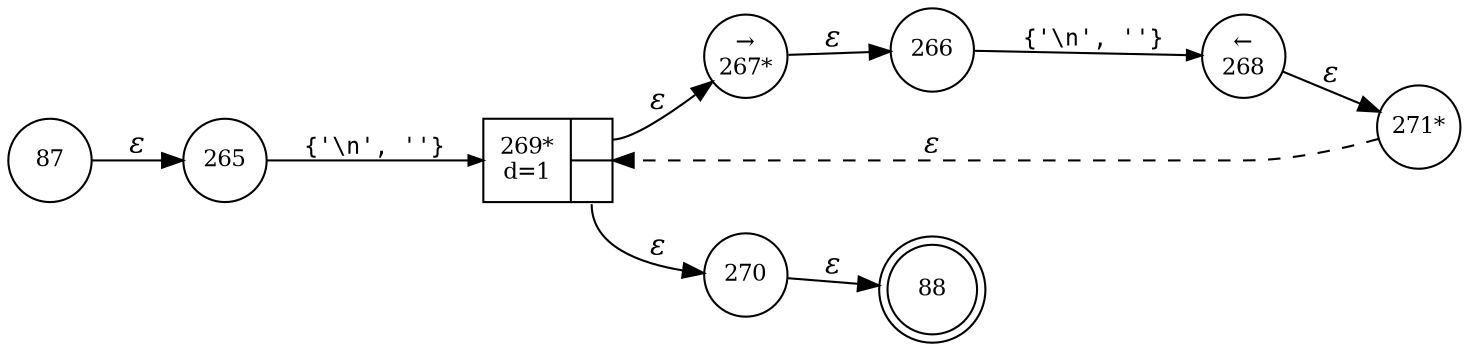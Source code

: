 digraph ATN {
rankdir=LR;
s88[fontsize=11, label="88", shape=doublecircle, fixedsize=true, width=.6];
s87[fontsize=11,label="87", shape=circle, fixedsize=true, width=.55, peripheries=1];
s265[fontsize=11,label="265", shape=circle, fixedsize=true, width=.55, peripheries=1];
s266[fontsize=11,label="266", shape=circle, fixedsize=true, width=.55, peripheries=1];
s267[fontsize=11,label="&rarr;\n267*", shape=circle, fixedsize=true, width=.55, peripheries=1];
s268[fontsize=11,label="&larr;\n268", shape=circle, fixedsize=true, width=.55, peripheries=1];
s269[fontsize=11,label="{269*\nd=1|{<p0>|<p1>}}", shape=record, fixedsize=false, peripheries=1];
s270[fontsize=11,label="270", shape=circle, fixedsize=true, width=.55, peripheries=1];
s271[fontsize=11,label="271*", shape=circle, fixedsize=true, width=.55, peripheries=1];
s87 -> s265 [fontname="Times-Italic", label="&epsilon;"];
s265 -> s269 [fontsize=11, fontname="Courier", arrowsize=.7, label = "{'\\n', ''}", arrowhead = normal];
s269:p0 -> s267 [fontname="Times-Italic", label="&epsilon;"];
s269:p1 -> s270 [fontname="Times-Italic", label="&epsilon;"];
s267 -> s266 [fontname="Times-Italic", label="&epsilon;"];
s270 -> s88 [fontname="Times-Italic", label="&epsilon;"];
s266 -> s268 [fontsize=11, fontname="Courier", arrowsize=.7, label = "{'\\n', ''}", arrowhead = normal];
s268 -> s271 [fontname="Times-Italic", label="&epsilon;"];
s271 -> s269 [fontname="Times-Italic", label="&epsilon;", style="dashed"];
}